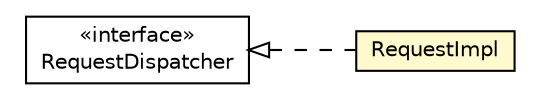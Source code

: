 #!/usr/local/bin/dot
#
# Class diagram 
# Generated by UMLGraph version R5_6-24-gf6e263 (http://www.umlgraph.org/)
#

digraph G {
	edge [fontname="Helvetica",fontsize=10,labelfontname="Helvetica",labelfontsize=10];
	node [fontname="Helvetica",fontsize=10,shape=plaintext];
	nodesep=0.25;
	ranksep=0.5;
	rankdir=LR;
	// org.turbogwt.net.http.client.RequestImpl
	c3577 [label=<<table title="org.turbogwt.net.http.client.RequestImpl" border="0" cellborder="1" cellspacing="0" cellpadding="2" port="p" bgcolor="lemonChiffon" href="./RequestImpl.html">
		<tr><td><table border="0" cellspacing="0" cellpadding="1">
<tr><td align="center" balign="center"> RequestImpl </td></tr>
		</table></td></tr>
		</table>>, URL="./RequestImpl.html", fontname="Helvetica", fontcolor="black", fontsize=10.0];
	// org.turbogwt.net.http.client.RequestDispatcher
	c3587 [label=<<table title="org.turbogwt.net.http.client.RequestDispatcher" border="0" cellborder="1" cellspacing="0" cellpadding="2" port="p" href="./RequestDispatcher.html">
		<tr><td><table border="0" cellspacing="0" cellpadding="1">
<tr><td align="center" balign="center"> &#171;interface&#187; </td></tr>
<tr><td align="center" balign="center"> RequestDispatcher </td></tr>
		</table></td></tr>
		</table>>, URL="./RequestDispatcher.html", fontname="Helvetica", fontcolor="black", fontsize=10.0];
	//org.turbogwt.net.http.client.RequestImpl implements org.turbogwt.net.http.client.RequestDispatcher
	c3587:p -> c3577:p [dir=back,arrowtail=empty,style=dashed];
}

